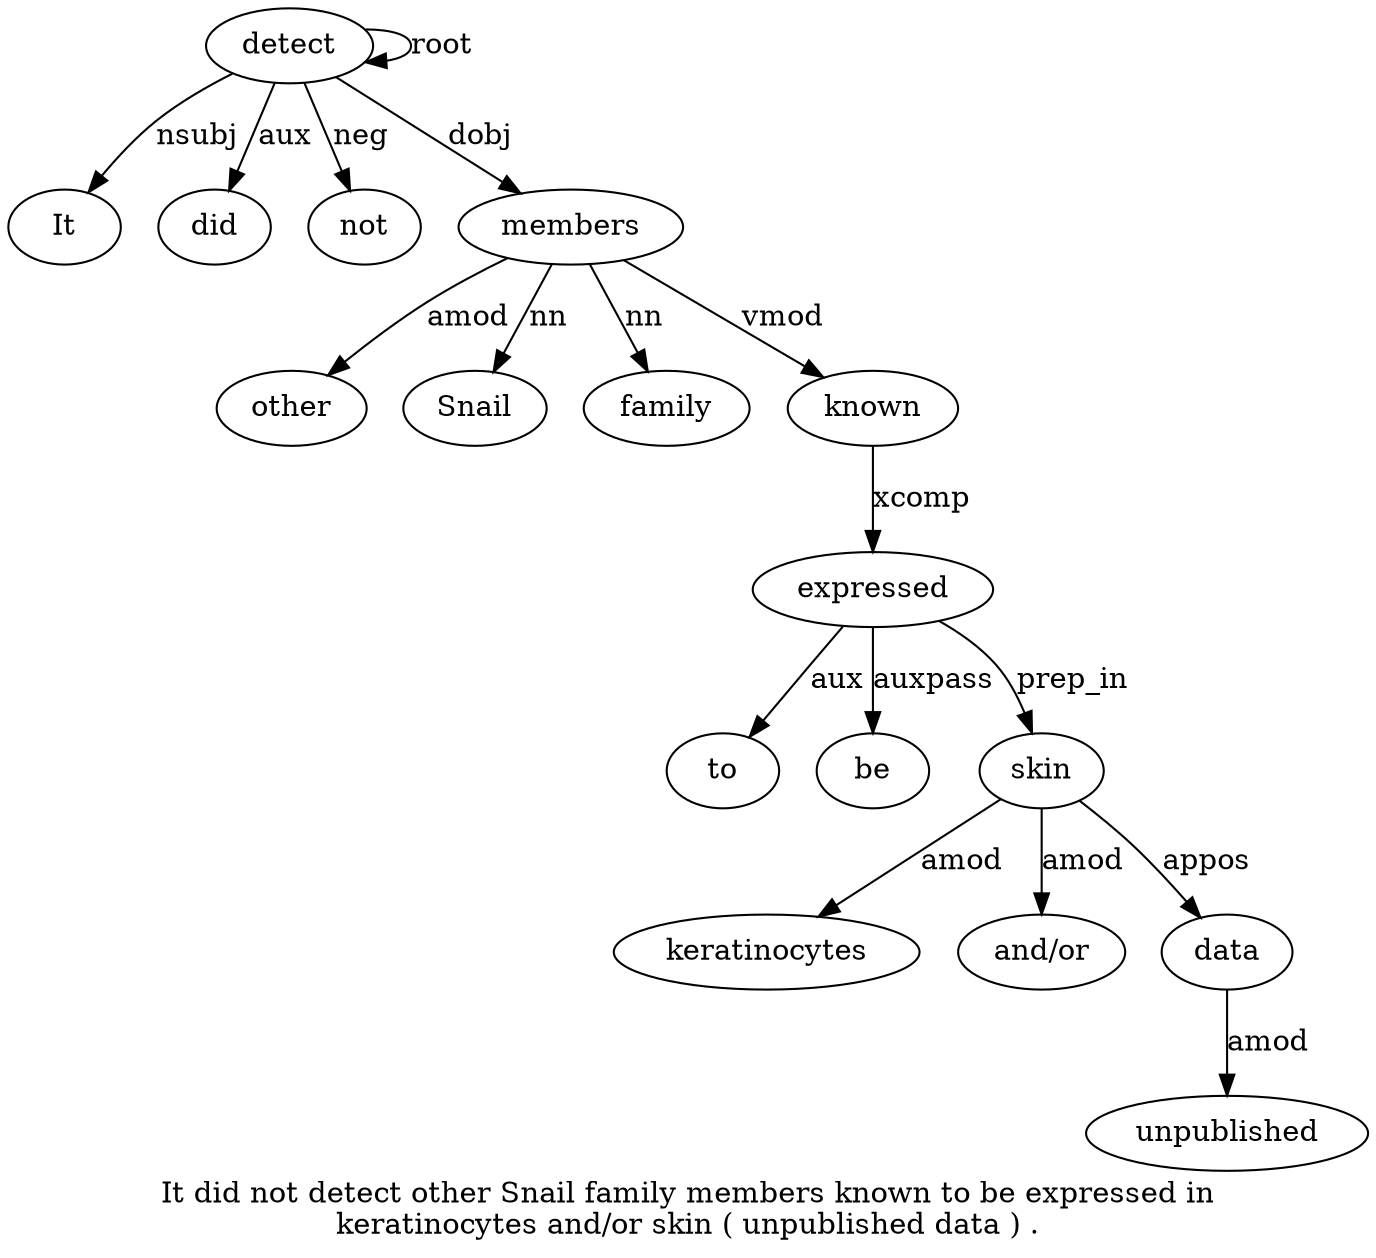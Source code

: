 digraph "It did not detect other Snail family members known to be expressed in keratinocytes and/or skin ( unpublished data ) ." {
label="It did not detect other Snail family members known to be expressed in
keratinocytes and/or skin ( unpublished data ) .";
detect4 [style=filled, fillcolor=white, label=detect];
It1 [style=filled, fillcolor=white, label=It];
detect4 -> It1  [label=nsubj];
did2 [style=filled, fillcolor=white, label=did];
detect4 -> did2  [label=aux];
not3 [style=filled, fillcolor=white, label=not];
detect4 -> not3  [label=neg];
detect4 -> detect4  [label=root];
members8 [style=filled, fillcolor=white, label=members];
other5 [style=filled, fillcolor=white, label=other];
members8 -> other5  [label=amod];
Snail6 [style=filled, fillcolor=white, label=Snail];
members8 -> Snail6  [label=nn];
family7 [style=filled, fillcolor=white, label=family];
members8 -> family7  [label=nn];
detect4 -> members8  [label=dobj];
known9 [style=filled, fillcolor=white, label=known];
members8 -> known9  [label=vmod];
expressed12 [style=filled, fillcolor=white, label=expressed];
to10 [style=filled, fillcolor=white, label=to];
expressed12 -> to10  [label=aux];
be11 [style=filled, fillcolor=white, label=be];
expressed12 -> be11  [label=auxpass];
known9 -> expressed12  [label=xcomp];
skin16 [style=filled, fillcolor=white, label=skin];
keratinocytes14 [style=filled, fillcolor=white, label=keratinocytes];
skin16 -> keratinocytes14  [label=amod];
"and/or15" [style=filled, fillcolor=white, label="and/or"];
skin16 -> "and/or15"  [label=amod];
expressed12 -> skin16  [label=prep_in];
data19 [style=filled, fillcolor=white, label=data];
unpublished18 [style=filled, fillcolor=white, label=unpublished];
data19 -> unpublished18  [label=amod];
skin16 -> data19  [label=appos];
}

